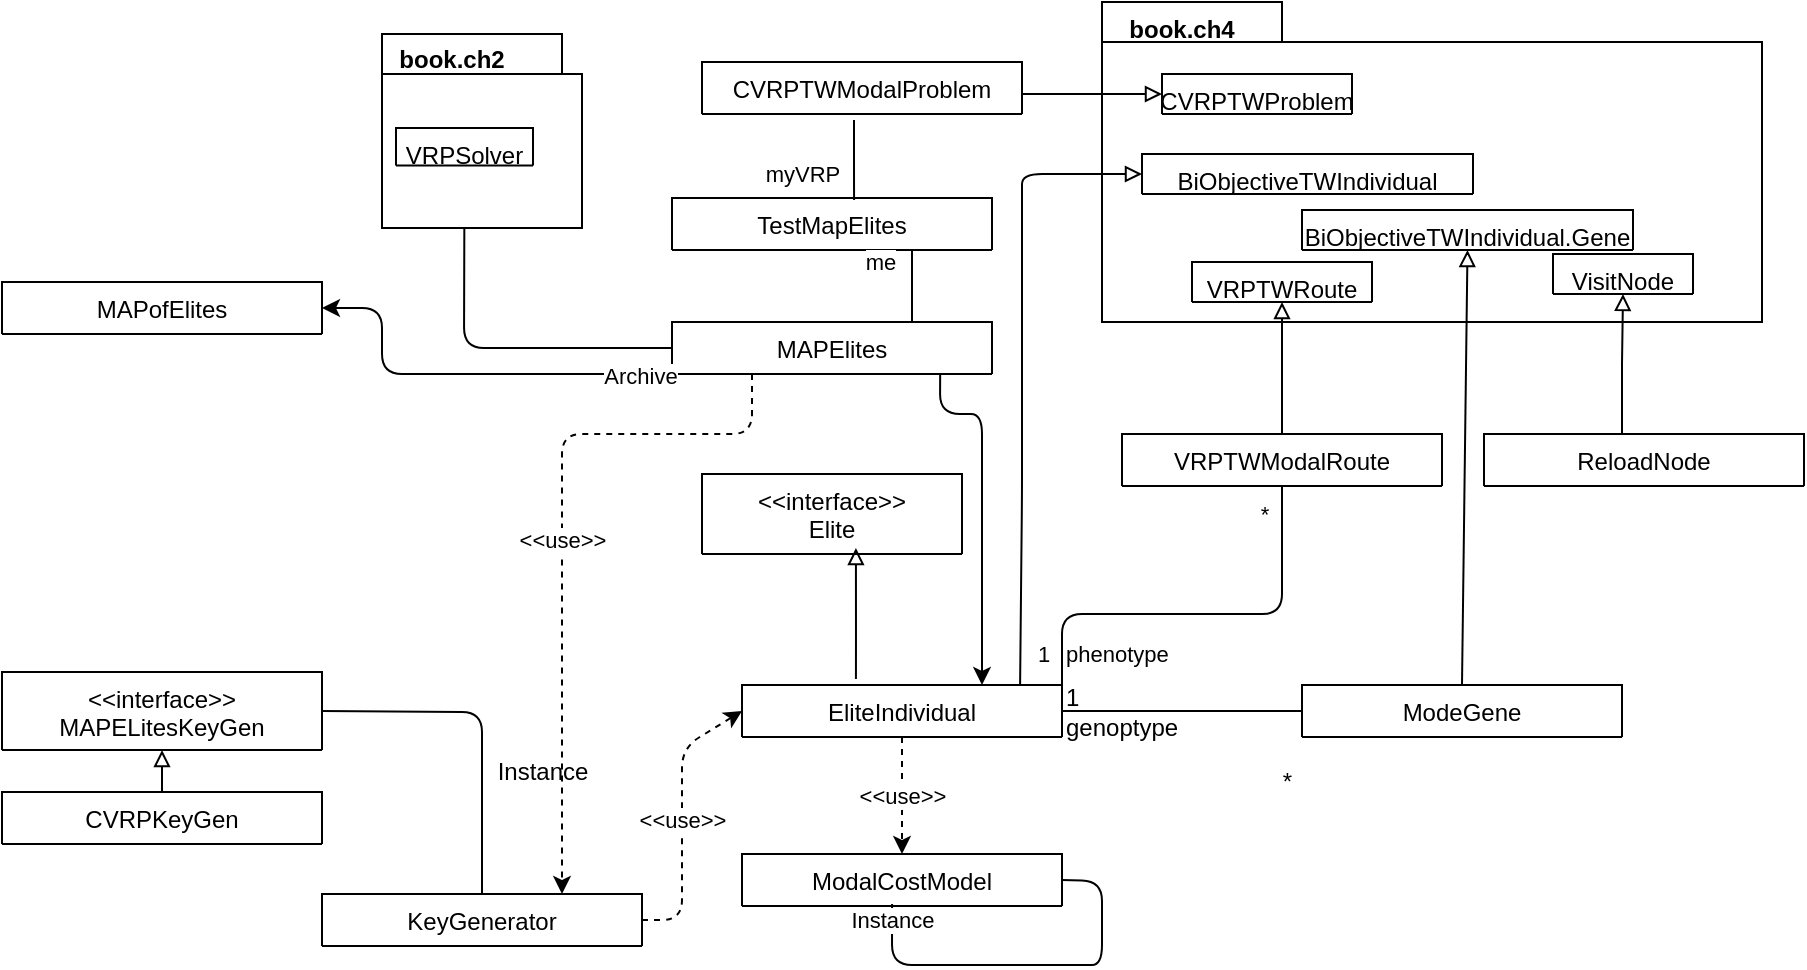 <mxfile version="14.4.2" type="device"><diagram id="C5RBs43oDa-KdzZeNtuy" name="Page-1"><mxGraphModel dx="1068" dy="1776" grid="1" gridSize="10" guides="1" tooltips="1" connect="1" arrows="1" fold="1" page="1" pageScale="1" pageWidth="827" pageHeight="1169" math="0" shadow="0"><root><mxCell id="WIyWlLk6GJQsqaUBKTNV-0"/><mxCell id="WIyWlLk6GJQsqaUBKTNV-1" parent="WIyWlLk6GJQsqaUBKTNV-0"/><mxCell id="zkfFHV4jXpPFQw0GAbJ--0" value="&lt;&lt;interface&gt;&gt;&#10;Elite" style="swimlane;fontStyle=0;align=center;verticalAlign=top;childLayout=stackLayout;horizontal=1;startSize=40;horizontalStack=0;resizeParent=1;resizeLast=0;collapsible=1;marginBottom=0;rounded=0;shadow=0;strokeWidth=1;" parent="WIyWlLk6GJQsqaUBKTNV-1" vertex="1" collapsed="1"><mxGeometry x="530" y="-60" width="130" height="40" as="geometry"><mxRectangle x="530" y="-320" width="160" height="90" as="alternateBounds"/></mxGeometry></mxCell><mxCell id="zkfFHV4jXpPFQw0GAbJ--4" value="" style="line;html=1;strokeWidth=1;align=left;verticalAlign=middle;spacingTop=-1;spacingLeft=3;spacingRight=3;rotatable=0;labelPosition=right;points=[];portConstraint=eastwest;" parent="zkfFHV4jXpPFQw0GAbJ--0" vertex="1"><mxGeometry y="40" width="130" height="8" as="geometry"/></mxCell><mxCell id="zkfFHV4jXpPFQw0GAbJ--5" value=" " style="text;align=left;verticalAlign=top;spacingLeft=4;spacingRight=4;overflow=hidden;rotatable=0;points=[[0,0.5],[1,0.5]];portConstraint=eastwest;" parent="zkfFHV4jXpPFQw0GAbJ--0" vertex="1"><mxGeometry y="48" width="130" height="26" as="geometry"/></mxCell><mxCell id="Q6U-aJl4S8XKez22LP1t-0" value="CVRPTWModalProblem" style="swimlane;fontStyle=0;align=center;verticalAlign=top;childLayout=stackLayout;horizontal=1;startSize=26;horizontalStack=0;resizeParent=1;resizeLast=0;collapsible=1;marginBottom=0;rounded=0;shadow=0;strokeWidth=1;" parent="WIyWlLk6GJQsqaUBKTNV-1" vertex="1" collapsed="1"><mxGeometry x="530" y="-266" width="160" height="26" as="geometry"><mxRectangle x="300" y="180" width="160" height="90" as="alternateBounds"/></mxGeometry></mxCell><mxCell id="Q6U-aJl4S8XKez22LP1t-1" value=" " style="text;align=left;verticalAlign=top;spacingLeft=4;spacingRight=4;overflow=hidden;rotatable=0;points=[[0,0.5],[1,0.5]];portConstraint=eastwest;rounded=0;shadow=0;html=0;" parent="Q6U-aJl4S8XKez22LP1t-0" vertex="1"><mxGeometry y="26" width="160" height="26" as="geometry"/></mxCell><mxCell id="Q6U-aJl4S8XKez22LP1t-2" value="" style="line;html=1;strokeWidth=1;align=left;verticalAlign=middle;spacingTop=-1;spacingLeft=3;spacingRight=3;rotatable=0;labelPosition=right;points=[];portConstraint=eastwest;" parent="Q6U-aJl4S8XKez22LP1t-0" vertex="1"><mxGeometry y="52" width="160" height="8" as="geometry"/></mxCell><mxCell id="Q6U-aJl4S8XKez22LP1t-3" value=" " style="text;align=left;verticalAlign=top;spacingLeft=4;spacingRight=4;overflow=hidden;rotatable=0;points=[[0,0.5],[1,0.5]];portConstraint=eastwest;" parent="Q6U-aJl4S8XKez22LP1t-0" vertex="1"><mxGeometry y="60" width="160" height="26" as="geometry"/></mxCell><mxCell id="Q6U-aJl4S8XKez22LP1t-12" value="EliteIndividual" style="swimlane;fontStyle=0;align=center;verticalAlign=top;childLayout=stackLayout;horizontal=1;startSize=26;horizontalStack=0;resizeParent=1;resizeLast=0;collapsible=1;marginBottom=0;rounded=0;shadow=0;strokeWidth=1;" parent="WIyWlLk6GJQsqaUBKTNV-1" vertex="1" collapsed="1"><mxGeometry x="550" y="45.5" width="160" height="26" as="geometry"><mxRectangle x="550" y="64" width="160" height="90" as="alternateBounds"/></mxGeometry></mxCell><mxCell id="Q6U-aJl4S8XKez22LP1t-13" value=" " style="text;align=left;verticalAlign=top;spacingLeft=4;spacingRight=4;overflow=hidden;rotatable=0;points=[[0,0.5],[1,0.5]];portConstraint=eastwest;rounded=0;shadow=0;html=0;" parent="Q6U-aJl4S8XKez22LP1t-12" vertex="1"><mxGeometry y="26" width="160" height="26" as="geometry"/></mxCell><mxCell id="Q6U-aJl4S8XKez22LP1t-14" value="" style="line;html=1;strokeWidth=1;align=left;verticalAlign=middle;spacingTop=-1;spacingLeft=3;spacingRight=3;rotatable=0;labelPosition=right;points=[];portConstraint=eastwest;" parent="Q6U-aJl4S8XKez22LP1t-12" vertex="1"><mxGeometry y="52" width="160" height="8" as="geometry"/></mxCell><mxCell id="Q6U-aJl4S8XKez22LP1t-15" value=" " style="text;align=left;verticalAlign=top;spacingLeft=4;spacingRight=4;overflow=hidden;rotatable=0;points=[[0,0.5],[1,0.5]];portConstraint=eastwest;" parent="Q6U-aJl4S8XKez22LP1t-12" vertex="1"><mxGeometry y="60" width="160" height="26" as="geometry"/></mxCell><mxCell id="Q6U-aJl4S8XKez22LP1t-20" value="KeyGenerator" style="swimlane;fontStyle=0;align=center;verticalAlign=top;childLayout=stackLayout;horizontal=1;startSize=26;horizontalStack=0;resizeParent=1;resizeLast=0;collapsible=1;marginBottom=0;rounded=0;shadow=0;strokeWidth=1;" parent="WIyWlLk6GJQsqaUBKTNV-1" vertex="1" collapsed="1"><mxGeometry x="340" y="150" width="160" height="26" as="geometry"><mxRectangle x="480" y="-90" width="160" height="90" as="alternateBounds"/></mxGeometry></mxCell><mxCell id="Q6U-aJl4S8XKez22LP1t-21" value=" " style="text;align=left;verticalAlign=top;spacingLeft=4;spacingRight=4;overflow=hidden;rotatable=0;points=[[0,0.5],[1,0.5]];portConstraint=eastwest;rounded=0;shadow=0;html=0;" parent="Q6U-aJl4S8XKez22LP1t-20" vertex="1"><mxGeometry y="26" width="160" height="26" as="geometry"/></mxCell><mxCell id="Q6U-aJl4S8XKez22LP1t-22" value="" style="line;html=1;strokeWidth=1;align=left;verticalAlign=middle;spacingTop=-1;spacingLeft=3;spacingRight=3;rotatable=0;labelPosition=right;points=[];portConstraint=eastwest;" parent="Q6U-aJl4S8XKez22LP1t-20" vertex="1"><mxGeometry y="52" width="160" height="8" as="geometry"/></mxCell><mxCell id="Q6U-aJl4S8XKez22LP1t-23" value=" " style="text;align=left;verticalAlign=top;spacingLeft=4;spacingRight=4;overflow=hidden;rotatable=0;points=[[0,0.5],[1,0.5]];portConstraint=eastwest;" parent="Q6U-aJl4S8XKez22LP1t-20" vertex="1"><mxGeometry y="60" width="160" height="26" as="geometry"/></mxCell><mxCell id="fgs9Zr8-oxCYWdMBv4yc-0" style="edgeStyle=orthogonalEdgeStyle;rounded=0;orthogonalLoop=1;jettySize=auto;html=1;exitX=0.5;exitY=0;exitDx=0;exitDy=0;" parent="WIyWlLk6GJQsqaUBKTNV-1" edge="1"><mxGeometry relative="1" as="geometry"><mxPoint x="316" y="129" as="targetPoint"/><mxPoint x="316" y="129" as="sourcePoint"/></mxGeometry></mxCell><mxCell id="Q6U-aJl4S8XKez22LP1t-28" value="&lt;&lt;interface&gt;&gt;&#10;MAPELitesKeyGen" style="swimlane;fontStyle=0;align=center;verticalAlign=top;childLayout=stackLayout;horizontal=1;startSize=50;horizontalStack=0;resizeParent=1;resizeLast=0;collapsible=1;marginBottom=0;rounded=0;shadow=0;strokeWidth=1;" parent="WIyWlLk6GJQsqaUBKTNV-1" vertex="1" collapsed="1"><mxGeometry x="180" y="39" width="160" height="39" as="geometry"><mxRectangle x="300" y="-270" width="160" height="120" as="alternateBounds"/></mxGeometry></mxCell><mxCell id="Q6U-aJl4S8XKez22LP1t-29" value=" " style="text;align=left;verticalAlign=top;spacingLeft=4;spacingRight=4;overflow=hidden;rotatable=0;points=[[0,0.5],[1,0.5]];portConstraint=eastwest;rounded=0;shadow=0;html=0;" parent="Q6U-aJl4S8XKez22LP1t-28" vertex="1"><mxGeometry y="39" width="160" height="20" as="geometry"/></mxCell><mxCell id="Q6U-aJl4S8XKez22LP1t-30" value="" style="line;html=1;strokeWidth=1;align=left;verticalAlign=middle;spacingTop=-1;spacingLeft=3;spacingRight=3;rotatable=0;labelPosition=right;points=[];portConstraint=eastwest;" parent="Q6U-aJl4S8XKez22LP1t-28" vertex="1"><mxGeometry y="59" width="160" height="30" as="geometry"/></mxCell><mxCell id="Q6U-aJl4S8XKez22LP1t-31" value=" " style="text;align=left;verticalAlign=top;spacingLeft=4;spacingRight=4;overflow=hidden;rotatable=0;points=[[0,0.5],[1,0.5]];portConstraint=eastwest;" parent="Q6U-aJl4S8XKez22LP1t-28" vertex="1"><mxGeometry y="89" width="160" height="18" as="geometry"/></mxCell><mxCell id="Q6U-aJl4S8XKez22LP1t-32" value="MAPElites" style="swimlane;fontStyle=0;align=center;verticalAlign=top;childLayout=stackLayout;horizontal=1;startSize=26;horizontalStack=0;resizeParent=1;resizeLast=0;collapsible=1;marginBottom=0;rounded=0;shadow=0;strokeWidth=1;" parent="WIyWlLk6GJQsqaUBKTNV-1" vertex="1" collapsed="1"><mxGeometry x="515" y="-136" width="160" height="26" as="geometry"><mxRectangle x="300" y="40" width="160" height="90" as="alternateBounds"/></mxGeometry></mxCell><mxCell id="Q6U-aJl4S8XKez22LP1t-33" value=" " style="text;align=left;verticalAlign=top;spacingLeft=4;spacingRight=4;overflow=hidden;rotatable=0;points=[[0,0.5],[1,0.5]];portConstraint=eastwest;rounded=0;shadow=0;html=0;" parent="Q6U-aJl4S8XKez22LP1t-32" vertex="1"><mxGeometry y="26" width="160" height="26" as="geometry"/></mxCell><mxCell id="Q6U-aJl4S8XKez22LP1t-34" value="" style="line;html=1;strokeWidth=1;align=left;verticalAlign=middle;spacingTop=-1;spacingLeft=3;spacingRight=3;rotatable=0;labelPosition=right;points=[];portConstraint=eastwest;" parent="Q6U-aJl4S8XKez22LP1t-32" vertex="1"><mxGeometry y="52" width="160" height="8" as="geometry"/></mxCell><mxCell id="Q6U-aJl4S8XKez22LP1t-35" value=" " style="text;align=left;verticalAlign=top;spacingLeft=4;spacingRight=4;overflow=hidden;rotatable=0;points=[[0,0.5],[1,0.5]];portConstraint=eastwest;" parent="Q6U-aJl4S8XKez22LP1t-32" vertex="1"><mxGeometry y="60" width="160" height="26" as="geometry"/></mxCell><mxCell id="Q6U-aJl4S8XKez22LP1t-36" value="MAPofElites" style="swimlane;fontStyle=0;align=center;verticalAlign=top;childLayout=stackLayout;horizontal=1;startSize=26;horizontalStack=0;resizeParent=1;resizeLast=0;collapsible=1;marginBottom=0;rounded=0;shadow=0;strokeWidth=1;" parent="WIyWlLk6GJQsqaUBKTNV-1" vertex="1" collapsed="1"><mxGeometry x="180" y="-156" width="160" height="26" as="geometry"><mxRectangle x="430" y="360" width="160" height="90" as="alternateBounds"/></mxGeometry></mxCell><mxCell id="Q6U-aJl4S8XKez22LP1t-37" value=" " style="text;align=left;verticalAlign=top;spacingLeft=4;spacingRight=4;overflow=hidden;rotatable=0;points=[[0,0.5],[1,0.5]];portConstraint=eastwest;rounded=0;shadow=0;html=0;" parent="Q6U-aJl4S8XKez22LP1t-36" vertex="1"><mxGeometry y="26" width="160" height="26" as="geometry"/></mxCell><mxCell id="Q6U-aJl4S8XKez22LP1t-38" value="" style="line;html=1;strokeWidth=1;align=left;verticalAlign=middle;spacingTop=-1;spacingLeft=3;spacingRight=3;rotatable=0;labelPosition=right;points=[];portConstraint=eastwest;" parent="Q6U-aJl4S8XKez22LP1t-36" vertex="1"><mxGeometry y="52" width="160" height="8" as="geometry"/></mxCell><mxCell id="Q6U-aJl4S8XKez22LP1t-39" value=" " style="text;align=left;verticalAlign=top;spacingLeft=4;spacingRight=4;overflow=hidden;rotatable=0;points=[[0,0.5],[1,0.5]];portConstraint=eastwest;" parent="Q6U-aJl4S8XKez22LP1t-36" vertex="1"><mxGeometry y="60" width="160" height="26" as="geometry"/></mxCell><mxCell id="Q6U-aJl4S8XKez22LP1t-40" value="CVRPKeyGen" style="swimlane;fontStyle=0;align=center;verticalAlign=top;childLayout=stackLayout;horizontal=1;startSize=26;horizontalStack=0;resizeParent=1;resizeLast=0;collapsible=1;marginBottom=0;rounded=0;shadow=0;strokeWidth=1;" parent="WIyWlLk6GJQsqaUBKTNV-1" vertex="1" collapsed="1"><mxGeometry x="180" y="99" width="160" height="26" as="geometry"><mxRectangle x="300" y="-90" width="160" height="90" as="alternateBounds"/></mxGeometry></mxCell><mxCell id="Q6U-aJl4S8XKez22LP1t-41" value=" " style="text;align=left;verticalAlign=top;spacingLeft=4;spacingRight=4;overflow=hidden;rotatable=0;points=[[0,0.5],[1,0.5]];portConstraint=eastwest;rounded=0;shadow=0;html=0;" parent="Q6U-aJl4S8XKez22LP1t-40" vertex="1"><mxGeometry y="26" width="160" height="26" as="geometry"/></mxCell><mxCell id="Q6U-aJl4S8XKez22LP1t-42" value="" style="line;html=1;strokeWidth=1;align=left;verticalAlign=middle;spacingTop=-1;spacingLeft=3;spacingRight=3;rotatable=0;labelPosition=right;points=[];portConstraint=eastwest;" parent="Q6U-aJl4S8XKez22LP1t-40" vertex="1"><mxGeometry y="52" width="160" height="8" as="geometry"/></mxCell><mxCell id="Q6U-aJl4S8XKez22LP1t-43" value=" " style="text;align=left;verticalAlign=top;spacingLeft=4;spacingRight=4;overflow=hidden;rotatable=0;points=[[0,0.5],[1,0.5]];portConstraint=eastwest;" parent="Q6U-aJl4S8XKez22LP1t-40" vertex="1"><mxGeometry y="60" width="160" height="26" as="geometry"/></mxCell><mxCell id="Q6U-aJl4S8XKez22LP1t-44" value="ModalCostModel" style="swimlane;fontStyle=0;align=center;verticalAlign=top;childLayout=stackLayout;horizontal=1;startSize=26;horizontalStack=0;resizeParent=1;resizeLast=0;collapsible=1;marginBottom=0;rounded=0;shadow=0;strokeWidth=1;" parent="WIyWlLk6GJQsqaUBKTNV-1" vertex="1" collapsed="1"><mxGeometry x="550" y="130" width="160" height="26" as="geometry"><mxRectangle x="550" y="204.5" width="160" height="90" as="alternateBounds"/></mxGeometry></mxCell><mxCell id="Q6U-aJl4S8XKez22LP1t-45" value=" " style="text;align=left;verticalAlign=top;spacingLeft=4;spacingRight=4;overflow=hidden;rotatable=0;points=[[0,0.5],[1,0.5]];portConstraint=eastwest;rounded=0;shadow=0;html=0;" parent="Q6U-aJl4S8XKez22LP1t-44" vertex="1"><mxGeometry y="26" width="160" height="26" as="geometry"/></mxCell><mxCell id="Q6U-aJl4S8XKez22LP1t-46" value="" style="line;html=1;strokeWidth=1;align=left;verticalAlign=middle;spacingTop=-1;spacingLeft=3;spacingRight=3;rotatable=0;labelPosition=right;points=[];portConstraint=eastwest;" parent="Q6U-aJl4S8XKez22LP1t-44" vertex="1"><mxGeometry y="52" width="160" height="8" as="geometry"/></mxCell><mxCell id="Q6U-aJl4S8XKez22LP1t-47" value=" " style="text;align=left;verticalAlign=top;spacingLeft=4;spacingRight=4;overflow=hidden;rotatable=0;points=[[0,0.5],[1,0.5]];portConstraint=eastwest;" parent="Q6U-aJl4S8XKez22LP1t-44" vertex="1"><mxGeometry y="60" width="160" height="26" as="geometry"/></mxCell><mxCell id="Q6U-aJl4S8XKez22LP1t-53" value="TestMapElites" style="swimlane;fontStyle=0;align=center;verticalAlign=top;childLayout=stackLayout;horizontal=1;startSize=26;horizontalStack=0;resizeParent=1;resizeLast=0;collapsible=1;marginBottom=0;rounded=0;shadow=0;strokeWidth=1;" parent="WIyWlLk6GJQsqaUBKTNV-1" vertex="1" collapsed="1"><mxGeometry x="515" y="-198" width="160" height="26" as="geometry"><mxRectangle x="20" y="40" width="160" height="138" as="alternateBounds"/></mxGeometry></mxCell><mxCell id="Q6U-aJl4S8XKez22LP1t-54" value=" " style="text;align=left;verticalAlign=top;spacingLeft=4;spacingRight=4;overflow=hidden;rotatable=0;points=[[0,0.5],[1,0.5]];portConstraint=eastwest;rounded=0;shadow=0;html=0;" parent="Q6U-aJl4S8XKez22LP1t-53" vertex="1"><mxGeometry y="26" width="160" height="26" as="geometry"/></mxCell><mxCell id="Q6U-aJl4S8XKez22LP1t-55" value="" style="line;html=1;strokeWidth=1;align=left;verticalAlign=middle;spacingTop=-1;spacingLeft=3;spacingRight=3;rotatable=0;labelPosition=right;points=[];portConstraint=eastwest;" parent="Q6U-aJl4S8XKez22LP1t-53" vertex="1"><mxGeometry y="52" width="160" height="8" as="geometry"/></mxCell><mxCell id="Q6U-aJl4S8XKez22LP1t-56" value=" " style="text;align=left;verticalAlign=top;spacingLeft=4;spacingRight=4;overflow=hidden;rotatable=0;points=[[0,0.5],[1,0.5]];portConstraint=eastwest;" parent="Q6U-aJl4S8XKez22LP1t-53" vertex="1"><mxGeometry y="60" width="160" height="26" as="geometry"/></mxCell><mxCell id="Q6U-aJl4S8XKez22LP1t-102" value=" " style="text;align=left;verticalAlign=top;spacingLeft=4;spacingRight=4;overflow=hidden;rotatable=0;points=[[0,0.5],[1,0.5]];portConstraint=eastwest;" parent="Q6U-aJl4S8XKez22LP1t-53" vertex="1"><mxGeometry y="86" width="160" height="26" as="geometry"/></mxCell><mxCell id="Q6U-aJl4S8XKez22LP1t-80" value=" " style="text;align=left;verticalAlign=top;spacingLeft=4;spacingRight=4;overflow=hidden;rotatable=0;points=[[0,0.5],[1,0.5]];portConstraint=eastwest;" parent="Q6U-aJl4S8XKez22LP1t-53" vertex="1"><mxGeometry y="112" width="160" height="26" as="geometry"/></mxCell><mxCell id="Q6U-aJl4S8XKez22LP1t-57" value="VRPTWModalRoute" style="swimlane;fontStyle=0;align=center;verticalAlign=top;childLayout=stackLayout;horizontal=1;startSize=26;horizontalStack=0;resizeParent=1;resizeLast=0;collapsible=1;marginBottom=0;rounded=0;shadow=0;strokeWidth=1;" parent="WIyWlLk6GJQsqaUBKTNV-1" vertex="1" collapsed="1"><mxGeometry x="740" y="-80" width="160" height="26" as="geometry"><mxRectangle x="740" y="-80" width="160" height="90" as="alternateBounds"/></mxGeometry></mxCell><mxCell id="Q6U-aJl4S8XKez22LP1t-58" value=" " style="text;align=left;verticalAlign=top;spacingLeft=4;spacingRight=4;overflow=hidden;rotatable=0;points=[[0,0.5],[1,0.5]];portConstraint=eastwest;rounded=0;shadow=0;html=0;" parent="Q6U-aJl4S8XKez22LP1t-57" vertex="1"><mxGeometry y="26" width="160" height="26" as="geometry"/></mxCell><mxCell id="Q6U-aJl4S8XKez22LP1t-59" value="" style="line;html=1;strokeWidth=1;align=left;verticalAlign=middle;spacingTop=-1;spacingLeft=3;spacingRight=3;rotatable=0;labelPosition=right;points=[];portConstraint=eastwest;" parent="Q6U-aJl4S8XKez22LP1t-57" vertex="1"><mxGeometry y="52" width="160" height="8" as="geometry"/></mxCell><mxCell id="Q6U-aJl4S8XKez22LP1t-60" value=" " style="text;align=left;verticalAlign=top;spacingLeft=4;spacingRight=4;overflow=hidden;rotatable=0;points=[[0,0.5],[1,0.5]];portConstraint=eastwest;" parent="Q6U-aJl4S8XKez22LP1t-57" vertex="1"><mxGeometry y="60" width="160" height="26" as="geometry"/></mxCell><mxCell id="Q6U-aJl4S8XKez22LP1t-64" value="" style="endArrow=block;html=1;entryX=0.5;entryY=1;entryDx=0;entryDy=0;exitX=0.5;exitY=0;exitDx=0;exitDy=0;endFill=0;" parent="WIyWlLk6GJQsqaUBKTNV-1" source="Q6U-aJl4S8XKez22LP1t-40" target="Q6U-aJl4S8XKez22LP1t-28" edge="1"><mxGeometry width="50" height="50" relative="1" as="geometry"><mxPoint x="560" y="442" as="sourcePoint"/><mxPoint x="610" y="392" as="targetPoint"/></mxGeometry></mxCell><mxCell id="Q6U-aJl4S8XKez22LP1t-66" value="" style="shape=folder;fontStyle=1;spacingTop=10;tabWidth=90;tabHeight=20;tabPosition=left;html=1;" parent="WIyWlLk6GJQsqaUBKTNV-1" vertex="1"><mxGeometry x="730" y="-296" width="330" height="160" as="geometry"/></mxCell><mxCell id="Q6U-aJl4S8XKez22LP1t-73" style="edgeStyle=orthogonalEdgeStyle;rounded=0;orthogonalLoop=1;jettySize=auto;html=1;exitX=0.5;exitY=0;exitDx=0;exitDy=0;entryX=0.5;entryY=1;entryDx=0;entryDy=0;endArrow=block;endFill=0;" parent="WIyWlLk6GJQsqaUBKTNV-1" source="Q6U-aJl4S8XKez22LP1t-67" target="Q6U-aJl4S8XKez22LP1t-71" edge="1"><mxGeometry relative="1" as="geometry"><Array as="points"><mxPoint x="990" y="-80"/><mxPoint x="990" y="-115"/></Array></mxGeometry></mxCell><mxCell id="Q6U-aJl4S8XKez22LP1t-67" value="ReloadNode" style="swimlane;fontStyle=0;align=center;verticalAlign=top;childLayout=stackLayout;horizontal=1;startSize=26;horizontalStack=0;resizeParent=1;resizeLast=0;collapsible=1;marginBottom=0;rounded=0;shadow=0;strokeWidth=1;" parent="WIyWlLk6GJQsqaUBKTNV-1" vertex="1" collapsed="1"><mxGeometry x="921" y="-80" width="160" height="26" as="geometry"><mxRectangle x="921" y="-80" width="139" height="90" as="alternateBounds"/></mxGeometry></mxCell><mxCell id="Q6U-aJl4S8XKez22LP1t-68" value=" " style="text;align=left;verticalAlign=top;spacingLeft=4;spacingRight=4;overflow=hidden;rotatable=0;points=[[0,0.5],[1,0.5]];portConstraint=eastwest;rounded=0;shadow=0;html=0;" parent="Q6U-aJl4S8XKez22LP1t-67" vertex="1"><mxGeometry y="26" width="160" height="26" as="geometry"/></mxCell><mxCell id="Q6U-aJl4S8XKez22LP1t-69" value="" style="line;html=1;strokeWidth=1;align=left;verticalAlign=middle;spacingTop=-1;spacingLeft=3;spacingRight=3;rotatable=0;labelPosition=right;points=[];portConstraint=eastwest;" parent="Q6U-aJl4S8XKez22LP1t-67" vertex="1"><mxGeometry y="52" width="160" height="8" as="geometry"/></mxCell><mxCell id="Q6U-aJl4S8XKez22LP1t-70" value=" " style="text;align=left;verticalAlign=top;spacingLeft=4;spacingRight=4;overflow=hidden;rotatable=0;points=[[0,0.5],[1,0.5]];portConstraint=eastwest;" parent="Q6U-aJl4S8XKez22LP1t-67" vertex="1"><mxGeometry y="60" width="160" height="26" as="geometry"/></mxCell><mxCell id="Q6U-aJl4S8XKez22LP1t-71" value="VisitNode" style="swimlane;fontStyle=0;align=center;verticalAlign=top;childLayout=stackLayout;horizontal=1;startSize=26;horizontalStack=0;resizeParent=1;resizeLast=0;collapsible=1;marginBottom=0;rounded=0;shadow=0;strokeWidth=1;" parent="WIyWlLk6GJQsqaUBKTNV-1" vertex="1"><mxGeometry x="955.5" y="-170" width="70" height="20" as="geometry"><mxRectangle x="230" y="140" width="160" height="26" as="alternateBounds"/></mxGeometry></mxCell><mxCell id="Q6U-aJl4S8XKez22LP1t-72" value="" style="endArrow=block;html=1;entryX=0.5;entryY=1;entryDx=0;entryDy=0;exitX=0.5;exitY=0;exitDx=0;exitDy=0;endFill=0;" parent="WIyWlLk6GJQsqaUBKTNV-1" source="Q6U-aJl4S8XKez22LP1t-57" target="Q6U-aJl4S8XKez22LP1t-76" edge="1"><mxGeometry width="50" height="50" relative="1" as="geometry"><mxPoint x="556" y="180" as="sourcePoint"/><mxPoint x="606" y="130" as="targetPoint"/></mxGeometry></mxCell><mxCell id="Q6U-aJl4S8XKez22LP1t-75" value="book.ch4" style="text;align=center;fontStyle=1;verticalAlign=middle;spacingLeft=3;spacingRight=3;strokeColor=none;rotatable=0;points=[[0,0.5],[1,0.5]];portConstraint=eastwest;" parent="WIyWlLk6GJQsqaUBKTNV-1" vertex="1"><mxGeometry x="730" y="-296" width="80" height="26" as="geometry"/></mxCell><mxCell id="Q6U-aJl4S8XKez22LP1t-76" value="VRPTWRoute" style="swimlane;fontStyle=0;align=center;verticalAlign=top;childLayout=stackLayout;horizontal=1;startSize=26;horizontalStack=0;resizeParent=1;resizeLast=0;collapsible=1;marginBottom=0;rounded=0;shadow=0;strokeWidth=1;" parent="WIyWlLk6GJQsqaUBKTNV-1" vertex="1"><mxGeometry x="775" y="-166" width="90" height="20" as="geometry"><mxRectangle x="230" y="140" width="160" height="26" as="alternateBounds"/></mxGeometry></mxCell><mxCell id="Q6U-aJl4S8XKez22LP1t-77" value="" style="endArrow=none;html=1;exitX=0.569;exitY=0.038;exitDx=0;exitDy=0;exitPerimeter=0;" parent="WIyWlLk6GJQsqaUBKTNV-1" source="Q6U-aJl4S8XKez22LP1t-53" edge="1"><mxGeometry width="50" height="50" relative="1" as="geometry"><mxPoint x="540" y="-90" as="sourcePoint"/><mxPoint x="606" y="-237" as="targetPoint"/><Array as="points"><mxPoint x="606" y="-210"/></Array></mxGeometry></mxCell><mxCell id="Q6U-aJl4S8XKez22LP1t-78" value="myVRP" style="edgeLabel;html=1;align=center;verticalAlign=middle;resizable=0;points=[];" parent="Q6U-aJl4S8XKez22LP1t-77" vertex="1" connectable="0"><mxGeometry x="-0.876" y="-2" relative="1" as="geometry"><mxPoint x="-28.03" y="-10.98" as="offset"/></mxGeometry></mxCell><mxCell id="Q6U-aJl4S8XKez22LP1t-79" value="" style="endArrow=none;html=1;exitX=0.75;exitY=1;exitDx=0;exitDy=0;entryX=0.75;entryY=0;entryDx=0;entryDy=0;" parent="WIyWlLk6GJQsqaUBKTNV-1" source="Q6U-aJl4S8XKez22LP1t-53" target="Q6U-aJl4S8XKez22LP1t-32" edge="1"><mxGeometry width="50" height="50" relative="1" as="geometry"><mxPoint x="330" y="140" as="sourcePoint"/><mxPoint x="40" y="-193" as="targetPoint"/><Array as="points"/></mxGeometry></mxCell><mxCell id="Q6U-aJl4S8XKez22LP1t-81" value="me" style="edgeLabel;html=1;align=center;verticalAlign=middle;resizable=0;points=[];" parent="Q6U-aJl4S8XKez22LP1t-79" vertex="1" connectable="0"><mxGeometry x="-0.783" y="-2" relative="1" as="geometry"><mxPoint x="-14" y="2" as="offset"/></mxGeometry></mxCell><mxCell id="Q6U-aJl4S8XKez22LP1t-85" value="" style="endArrow=none;html=1;exitX=0.5;exitY=0;exitDx=0;exitDy=0;entryX=1;entryY=0.5;entryDx=0;entryDy=0;" parent="WIyWlLk6GJQsqaUBKTNV-1" source="Q6U-aJl4S8XKez22LP1t-20" target="Q6U-aJl4S8XKez22LP1t-28" edge="1"><mxGeometry width="50" height="50" relative="1" as="geometry"><mxPoint x="370" y="289" as="sourcePoint"/><mxPoint x="294" y="65" as="targetPoint"/><Array as="points"><mxPoint x="420" y="59"/></Array></mxGeometry></mxCell><mxCell id="Q6U-aJl4S8XKez22LP1t-86" value="Instance" style="text;html=1;align=center;verticalAlign=middle;resizable=0;points=[];autosize=1;" parent="WIyWlLk6GJQsqaUBKTNV-1" vertex="1"><mxGeometry x="420" y="79" width="60" height="20" as="geometry"/></mxCell><mxCell id="Q6U-aJl4S8XKez22LP1t-87" value="&amp;lt;&amp;lt;use&amp;gt;&amp;gt;" style="endArrow=classic;html=1;entryX=0.75;entryY=0;entryDx=0;entryDy=0;exitX=0.25;exitY=1;exitDx=0;exitDy=0;dashed=1;" parent="WIyWlLk6GJQsqaUBKTNV-1" source="Q6U-aJl4S8XKez22LP1t-32" target="Q6U-aJl4S8XKez22LP1t-20" edge="1"><mxGeometry width="50" height="50" relative="1" as="geometry"><mxPoint x="560.96" y="65.01" as="sourcePoint"/><mxPoint x="559.04" as="targetPoint"/><Array as="points"><mxPoint x="555" y="-80"/><mxPoint x="460" y="-80"/><mxPoint x="460" y="-40"/></Array></mxGeometry></mxCell><mxCell id="Q6U-aJl4S8XKez22LP1t-88" value="&amp;lt;&amp;lt;use&amp;gt;&amp;gt;" style="endArrow=classic;html=1;exitX=1;exitY=0.5;exitDx=0;exitDy=0;dashed=1;entryX=0;entryY=0.5;entryDx=0;entryDy=0;" parent="WIyWlLk6GJQsqaUBKTNV-1" source="Q6U-aJl4S8XKez22LP1t-20" target="Q6U-aJl4S8XKez22LP1t-12" edge="1"><mxGeometry width="50" height="50" relative="1" as="geometry"><mxPoint x="424" y="282.988" as="sourcePoint"/><mxPoint x="560" y="90" as="targetPoint"/><Array as="points"><mxPoint x="520" y="163"/><mxPoint x="520" y="77"/></Array></mxGeometry></mxCell><mxCell id="Q6U-aJl4S8XKez22LP1t-92" value="" style="endArrow=none;html=1;exitX=1;exitY=0.5;exitDx=0;exitDy=0;entryX=0.469;entryY=0.962;entryDx=0;entryDy=0;entryPerimeter=0;" parent="WIyWlLk6GJQsqaUBKTNV-1" source="Q6U-aJl4S8XKez22LP1t-44" target="Q6U-aJl4S8XKez22LP1t-44" edge="1"><mxGeometry width="50" height="50" relative="1" as="geometry"><mxPoint x="710" y="170" as="sourcePoint"/><mxPoint x="630" y="221" as="targetPoint"/><Array as="points"><mxPoint x="730" y="143.5"/><mxPoint x="730" y="185.5"/><mxPoint x="720" y="185.5"/><mxPoint x="625" y="185.5"/></Array></mxGeometry></mxCell><mxCell id="Q6U-aJl4S8XKez22LP1t-93" value="Instance" style="edgeLabel;html=1;align=center;verticalAlign=middle;resizable=0;points=[];" parent="Q6U-aJl4S8XKez22LP1t-92" vertex="1" connectable="0"><mxGeometry x="0.92" relative="1" as="geometry"><mxPoint as="offset"/></mxGeometry></mxCell><mxCell id="Q6U-aJl4S8XKez22LP1t-103" value="" style="endArrow=block;html=1;exitX=0;exitY=0.5;exitDx=0;exitDy=0;entryX=0.5;entryY=1;entryDx=0;entryDy=0;endFill=0;" parent="WIyWlLk6GJQsqaUBKTNV-1" source="Q6U-aJl4S8XKez22LP1t-32" target="Q6U-aJl4S8XKez22LP1t-99" edge="1"><mxGeometry width="50" height="50" relative="1" as="geometry"><mxPoint x="80" y="-82" as="sourcePoint"/><mxPoint x="130" y="-132" as="targetPoint"/><Array as="points"><mxPoint x="411" y="-123"/></Array></mxGeometry></mxCell><mxCell id="Q6U-aJl4S8XKez22LP1t-105" value="" style="endArrow=classic;html=1;entryX=0.75;entryY=0;entryDx=0;entryDy=0;exitX=0.838;exitY=1;exitDx=0;exitDy=0;exitPerimeter=0;" parent="WIyWlLk6GJQsqaUBKTNV-1" source="Q6U-aJl4S8XKez22LP1t-32" target="Q6U-aJl4S8XKez22LP1t-12" edge="1"><mxGeometry width="50" height="50" relative="1" as="geometry"><mxPoint x="652" y="-110" as="sourcePoint"/><mxPoint x="549" y="103" as="targetPoint"/><Array as="points"><mxPoint x="649" y="-90"/><mxPoint x="670" y="-90"/><mxPoint x="670"/></Array></mxGeometry></mxCell><mxCell id="Q6U-aJl4S8XKez22LP1t-106" value="" style="endArrow=classic;html=1;entryX=1;entryY=0.5;entryDx=0;entryDy=0;" parent="WIyWlLk6GJQsqaUBKTNV-1" target="Q6U-aJl4S8XKez22LP1t-36" edge="1"><mxGeometry width="50" height="50" relative="1" as="geometry"><mxPoint x="510" y="-110" as="sourcePoint"/><mxPoint x="570" y="100" as="targetPoint"/><Array as="points"><mxPoint x="370" y="-110"/><mxPoint x="370" y="-143"/></Array></mxGeometry></mxCell><mxCell id="Q6U-aJl4S8XKez22LP1t-107" value="Archive" style="edgeLabel;html=1;align=center;verticalAlign=middle;resizable=0;points=[];" parent="Q6U-aJl4S8XKez22LP1t-106" vertex="1" connectable="0"><mxGeometry x="-0.886" y="1" relative="1" as="geometry"><mxPoint as="offset"/></mxGeometry></mxCell><mxCell id="Q6U-aJl4S8XKez22LP1t-110" value="ModeGene" style="swimlane;fontStyle=0;align=center;verticalAlign=top;childLayout=stackLayout;horizontal=1;startSize=26;horizontalStack=0;resizeParent=1;resizeLast=0;collapsible=1;marginBottom=0;rounded=0;shadow=0;strokeWidth=1;" parent="WIyWlLk6GJQsqaUBKTNV-1" vertex="1" collapsed="1"><mxGeometry x="830" y="45.5" width="160" height="26" as="geometry"><mxRectangle x="830" y="64" width="160" height="90" as="alternateBounds"/></mxGeometry></mxCell><mxCell id="Q6U-aJl4S8XKez22LP1t-111" value=" " style="text;align=left;verticalAlign=top;spacingLeft=4;spacingRight=4;overflow=hidden;rotatable=0;points=[[0,0.5],[1,0.5]];portConstraint=eastwest;rounded=0;shadow=0;html=0;" parent="Q6U-aJl4S8XKez22LP1t-110" vertex="1"><mxGeometry y="26" width="160" height="26" as="geometry"/></mxCell><mxCell id="Q6U-aJl4S8XKez22LP1t-112" value="" style="line;html=1;strokeWidth=1;align=left;verticalAlign=middle;spacingTop=-1;spacingLeft=3;spacingRight=3;rotatable=0;labelPosition=right;points=[];portConstraint=eastwest;" parent="Q6U-aJl4S8XKez22LP1t-110" vertex="1"><mxGeometry y="52" width="160" height="8" as="geometry"/></mxCell><mxCell id="Q6U-aJl4S8XKez22LP1t-113" value=" " style="text;align=left;verticalAlign=top;spacingLeft=4;spacingRight=4;overflow=hidden;rotatable=0;points=[[0,0.5],[1,0.5]];portConstraint=eastwest;" parent="Q6U-aJl4S8XKez22LP1t-110" vertex="1"><mxGeometry y="60" width="160" height="26" as="geometry"/></mxCell><mxCell id="Q6U-aJl4S8XKez22LP1t-114" value="BiObjectiveTWIndividual.Gene" style="swimlane;fontStyle=0;align=center;verticalAlign=top;childLayout=stackLayout;horizontal=1;startSize=26;horizontalStack=0;resizeParent=1;resizeLast=0;collapsible=1;marginBottom=0;rounded=0;shadow=0;strokeWidth=1;" parent="WIyWlLk6GJQsqaUBKTNV-1" vertex="1"><mxGeometry x="830" y="-192" width="165.5" height="20" as="geometry"><mxRectangle x="230" y="140" width="160" height="26" as="alternateBounds"/></mxGeometry></mxCell><mxCell id="Q6U-aJl4S8XKez22LP1t-115" value="" style="endArrow=block;html=1;entryX=0.5;entryY=1;entryDx=0;entryDy=0;exitX=0.5;exitY=0;exitDx=0;exitDy=0;endFill=0;" parent="WIyWlLk6GJQsqaUBKTNV-1" source="Q6U-aJl4S8XKez22LP1t-110" target="Q6U-aJl4S8XKez22LP1t-114" edge="1"><mxGeometry width="50" height="50" relative="1" as="geometry"><mxPoint x="660" y="170" as="sourcePoint"/><mxPoint x="710" y="120" as="targetPoint"/></mxGeometry></mxCell><mxCell id="Q6U-aJl4S8XKez22LP1t-116" value="" style="endArrow=none;html=1;entryX=0;entryY=0.5;entryDx=0;entryDy=0;exitX=1;exitY=0.5;exitDx=0;exitDy=0;" parent="WIyWlLk6GJQsqaUBKTNV-1" source="Q6U-aJl4S8XKez22LP1t-13" target="Q6U-aJl4S8XKez22LP1t-111" edge="1"><mxGeometry x="-0.714" y="13" width="50" height="50" relative="1" as="geometry"><mxPoint x="530" y="70" as="sourcePoint"/><mxPoint x="580" y="20" as="targetPoint"/><mxPoint as="offset"/><Array as="points"/></mxGeometry></mxCell><mxCell id="Q6U-aJl4S8XKez22LP1t-119" value="1&lt;br&gt;genoptype" style="text;html=1;align=left;verticalAlign=middle;resizable=0;points=[];autosize=1;" parent="WIyWlLk6GJQsqaUBKTNV-1" vertex="1"><mxGeometry x="710" y="43.5" width="70" height="30" as="geometry"/></mxCell><mxCell id="Q6U-aJl4S8XKez22LP1t-120" value="&lt;font face=&quot;helvetica&quot;&gt;*&lt;/font&gt;" style="text;whiteSpace=wrap;html=1;align=right;" parent="WIyWlLk6GJQsqaUBKTNV-1" vertex="1"><mxGeometry x="807" y="80" width="20" height="20" as="geometry"/></mxCell><mxCell id="Q6U-aJl4S8XKez22LP1t-122" value="&amp;lt;&amp;lt;use&amp;gt;&amp;gt;" style="endArrow=classic;html=1;entryX=0.5;entryY=0;entryDx=0;entryDy=0;exitX=0.5;exitY=1;exitDx=0;exitDy=0;dashed=1;" parent="WIyWlLk6GJQsqaUBKTNV-1" source="Q6U-aJl4S8XKez22LP1t-12" target="Q6U-aJl4S8XKez22LP1t-44" edge="1"><mxGeometry width="50" height="50" relative="1" as="geometry"><mxPoint x="470" y="89.0" as="sourcePoint"/><mxPoint x="522.48" y="9.51" as="targetPoint"/><Array as="points"/></mxGeometry></mxCell><mxCell id="Q6U-aJl4S8XKez22LP1t-124" value="CVRPTWProblem" style="swimlane;fontStyle=0;align=center;verticalAlign=top;childLayout=stackLayout;horizontal=1;startSize=26;horizontalStack=0;resizeParent=1;resizeLast=0;collapsible=1;marginBottom=0;rounded=0;shadow=0;strokeWidth=1;" parent="WIyWlLk6GJQsqaUBKTNV-1" vertex="1"><mxGeometry x="760" y="-260" width="95" height="20" as="geometry"><mxRectangle x="230" y="140" width="160" height="26" as="alternateBounds"/></mxGeometry></mxCell><mxCell id="Q6U-aJl4S8XKez22LP1t-126" style="edgeStyle=orthogonalEdgeStyle;rounded=0;orthogonalLoop=1;jettySize=auto;html=1;exitX=1;exitY=0.5;exitDx=0;exitDy=0;entryX=0;entryY=0.5;entryDx=0;entryDy=0;endArrow=block;endFill=0;" parent="WIyWlLk6GJQsqaUBKTNV-1" source="Q6U-aJl4S8XKez22LP1t-0" target="Q6U-aJl4S8XKez22LP1t-124" edge="1"><mxGeometry relative="1" as="geometry"><Array as="points"><mxPoint x="690" y="-250"/></Array></mxGeometry></mxCell><mxCell id="Q6U-aJl4S8XKez22LP1t-128" value="" style="endArrow=block;html=1;entryX=0.592;entryY=0.925;entryDx=0;entryDy=0;endFill=0;exitX=0.356;exitY=-0.115;exitDx=0;exitDy=0;exitPerimeter=0;entryPerimeter=0;" parent="WIyWlLk6GJQsqaUBKTNV-1" source="Q6U-aJl4S8XKez22LP1t-12" target="zkfFHV4jXpPFQw0GAbJ--0" edge="1"><mxGeometry width="50" height="50" relative="1" as="geometry"><mxPoint x="660" y="64" as="sourcePoint"/><mxPoint x="630" y="-50" as="targetPoint"/><Array as="points"><mxPoint x="607" y="30"/></Array></mxGeometry></mxCell><mxCell id="Q6U-aJl4S8XKez22LP1t-130" value="BiObjectiveTWIndividual" style="swimlane;fontStyle=0;align=center;verticalAlign=top;childLayout=stackLayout;horizontal=1;startSize=26;horizontalStack=0;resizeParent=1;resizeLast=0;collapsible=1;marginBottom=0;rounded=0;shadow=0;strokeWidth=1;" parent="WIyWlLk6GJQsqaUBKTNV-1" vertex="1"><mxGeometry x="750" y="-220" width="165.5" height="20" as="geometry"><mxRectangle x="230" y="140" width="160" height="26" as="alternateBounds"/></mxGeometry></mxCell><mxCell id="Q6U-aJl4S8XKez22LP1t-131" value="" style="endArrow=block;html=1;endFill=0;entryX=0;entryY=0.5;entryDx=0;entryDy=0;exitX=0.869;exitY=0.019;exitDx=0;exitDy=0;exitPerimeter=0;" parent="WIyWlLk6GJQsqaUBKTNV-1" source="Q6U-aJl4S8XKez22LP1t-12" target="Q6U-aJl4S8XKez22LP1t-130" edge="1"><mxGeometry width="50" height="50" relative="1" as="geometry"><mxPoint x="690" y="40" as="sourcePoint"/><mxPoint x="620" y="-220" as="targetPoint"/><Array as="points"><mxPoint x="690" y="-50"/><mxPoint x="690" y="-190"/><mxPoint x="690" y="-210"/></Array></mxGeometry></mxCell><mxCell id="Q6U-aJl4S8XKez22LP1t-133" value="*" style="endArrow=none;html=1;entryX=0.5;entryY=1;entryDx=0;entryDy=0;exitX=1;exitY=0;exitDx=0;exitDy=0;" parent="WIyWlLk6GJQsqaUBKTNV-1" source="Q6U-aJl4S8XKez22LP1t-12" target="Q6U-aJl4S8XKez22LP1t-57" edge="1"><mxGeometry x="0.872" y="9" width="50" height="50" relative="1" as="geometry"><mxPoint x="710" y="70" as="sourcePoint"/><mxPoint x="810" y="10" as="targetPoint"/><mxPoint as="offset"/><Array as="points"><mxPoint x="710" y="10"/><mxPoint x="820" y="10"/></Array></mxGeometry></mxCell><mxCell id="Q6U-aJl4S8XKez22LP1t-134" value="1" style="edgeLabel;html=1;align=left;verticalAlign=middle;resizable=0;points=[];" parent="Q6U-aJl4S8XKez22LP1t-133" vertex="1" connectable="0"><mxGeometry x="-0.864" y="4" relative="1" as="geometry"><mxPoint x="-10.29" y="-2" as="offset"/></mxGeometry></mxCell><mxCell id="Q6U-aJl4S8XKez22LP1t-135" value="phenotype" style="edgeLabel;html=1;align=left;verticalAlign=middle;resizable=0;points=[];" parent="WIyWlLk6GJQsqaUBKTNV-1" vertex="1" connectable="0"><mxGeometry x="710" y="30" as="geometry"/></mxCell><mxCell id="Q6U-aJl4S8XKez22LP1t-96" value="" style="shape=folder;fontStyle=1;spacingTop=10;tabWidth=90;tabHeight=20;tabPosition=left;html=1;" parent="WIyWlLk6GJQsqaUBKTNV-1" vertex="1"><mxGeometry x="370" y="-280" width="100" height="97" as="geometry"/></mxCell><mxCell id="Q6U-aJl4S8XKez22LP1t-98" value="book.ch2" style="text;align=center;fontStyle=1;verticalAlign=middle;spacingLeft=3;spacingRight=3;strokeColor=none;rotatable=0;points=[[0,0.5],[1,0.5]];portConstraint=eastwest;" parent="WIyWlLk6GJQsqaUBKTNV-1" vertex="1"><mxGeometry x="370" y="-280" width="70" height="24.38" as="geometry"/></mxCell><mxCell id="Q6U-aJl4S8XKez22LP1t-99" value="VRPSolver" style="swimlane;fontStyle=0;align=center;verticalAlign=top;childLayout=stackLayout;horizontal=1;startSize=26;horizontalStack=0;resizeParent=1;resizeLast=0;collapsible=1;marginBottom=0;rounded=0;shadow=0;strokeWidth=1;" parent="WIyWlLk6GJQsqaUBKTNV-1" vertex="1"><mxGeometry x="377.002" y="-232.995" width="68.5" height="18.75" as="geometry"><mxRectangle x="230" y="140" width="160" height="26" as="alternateBounds"/></mxGeometry></mxCell></root></mxGraphModel></diagram></mxfile>